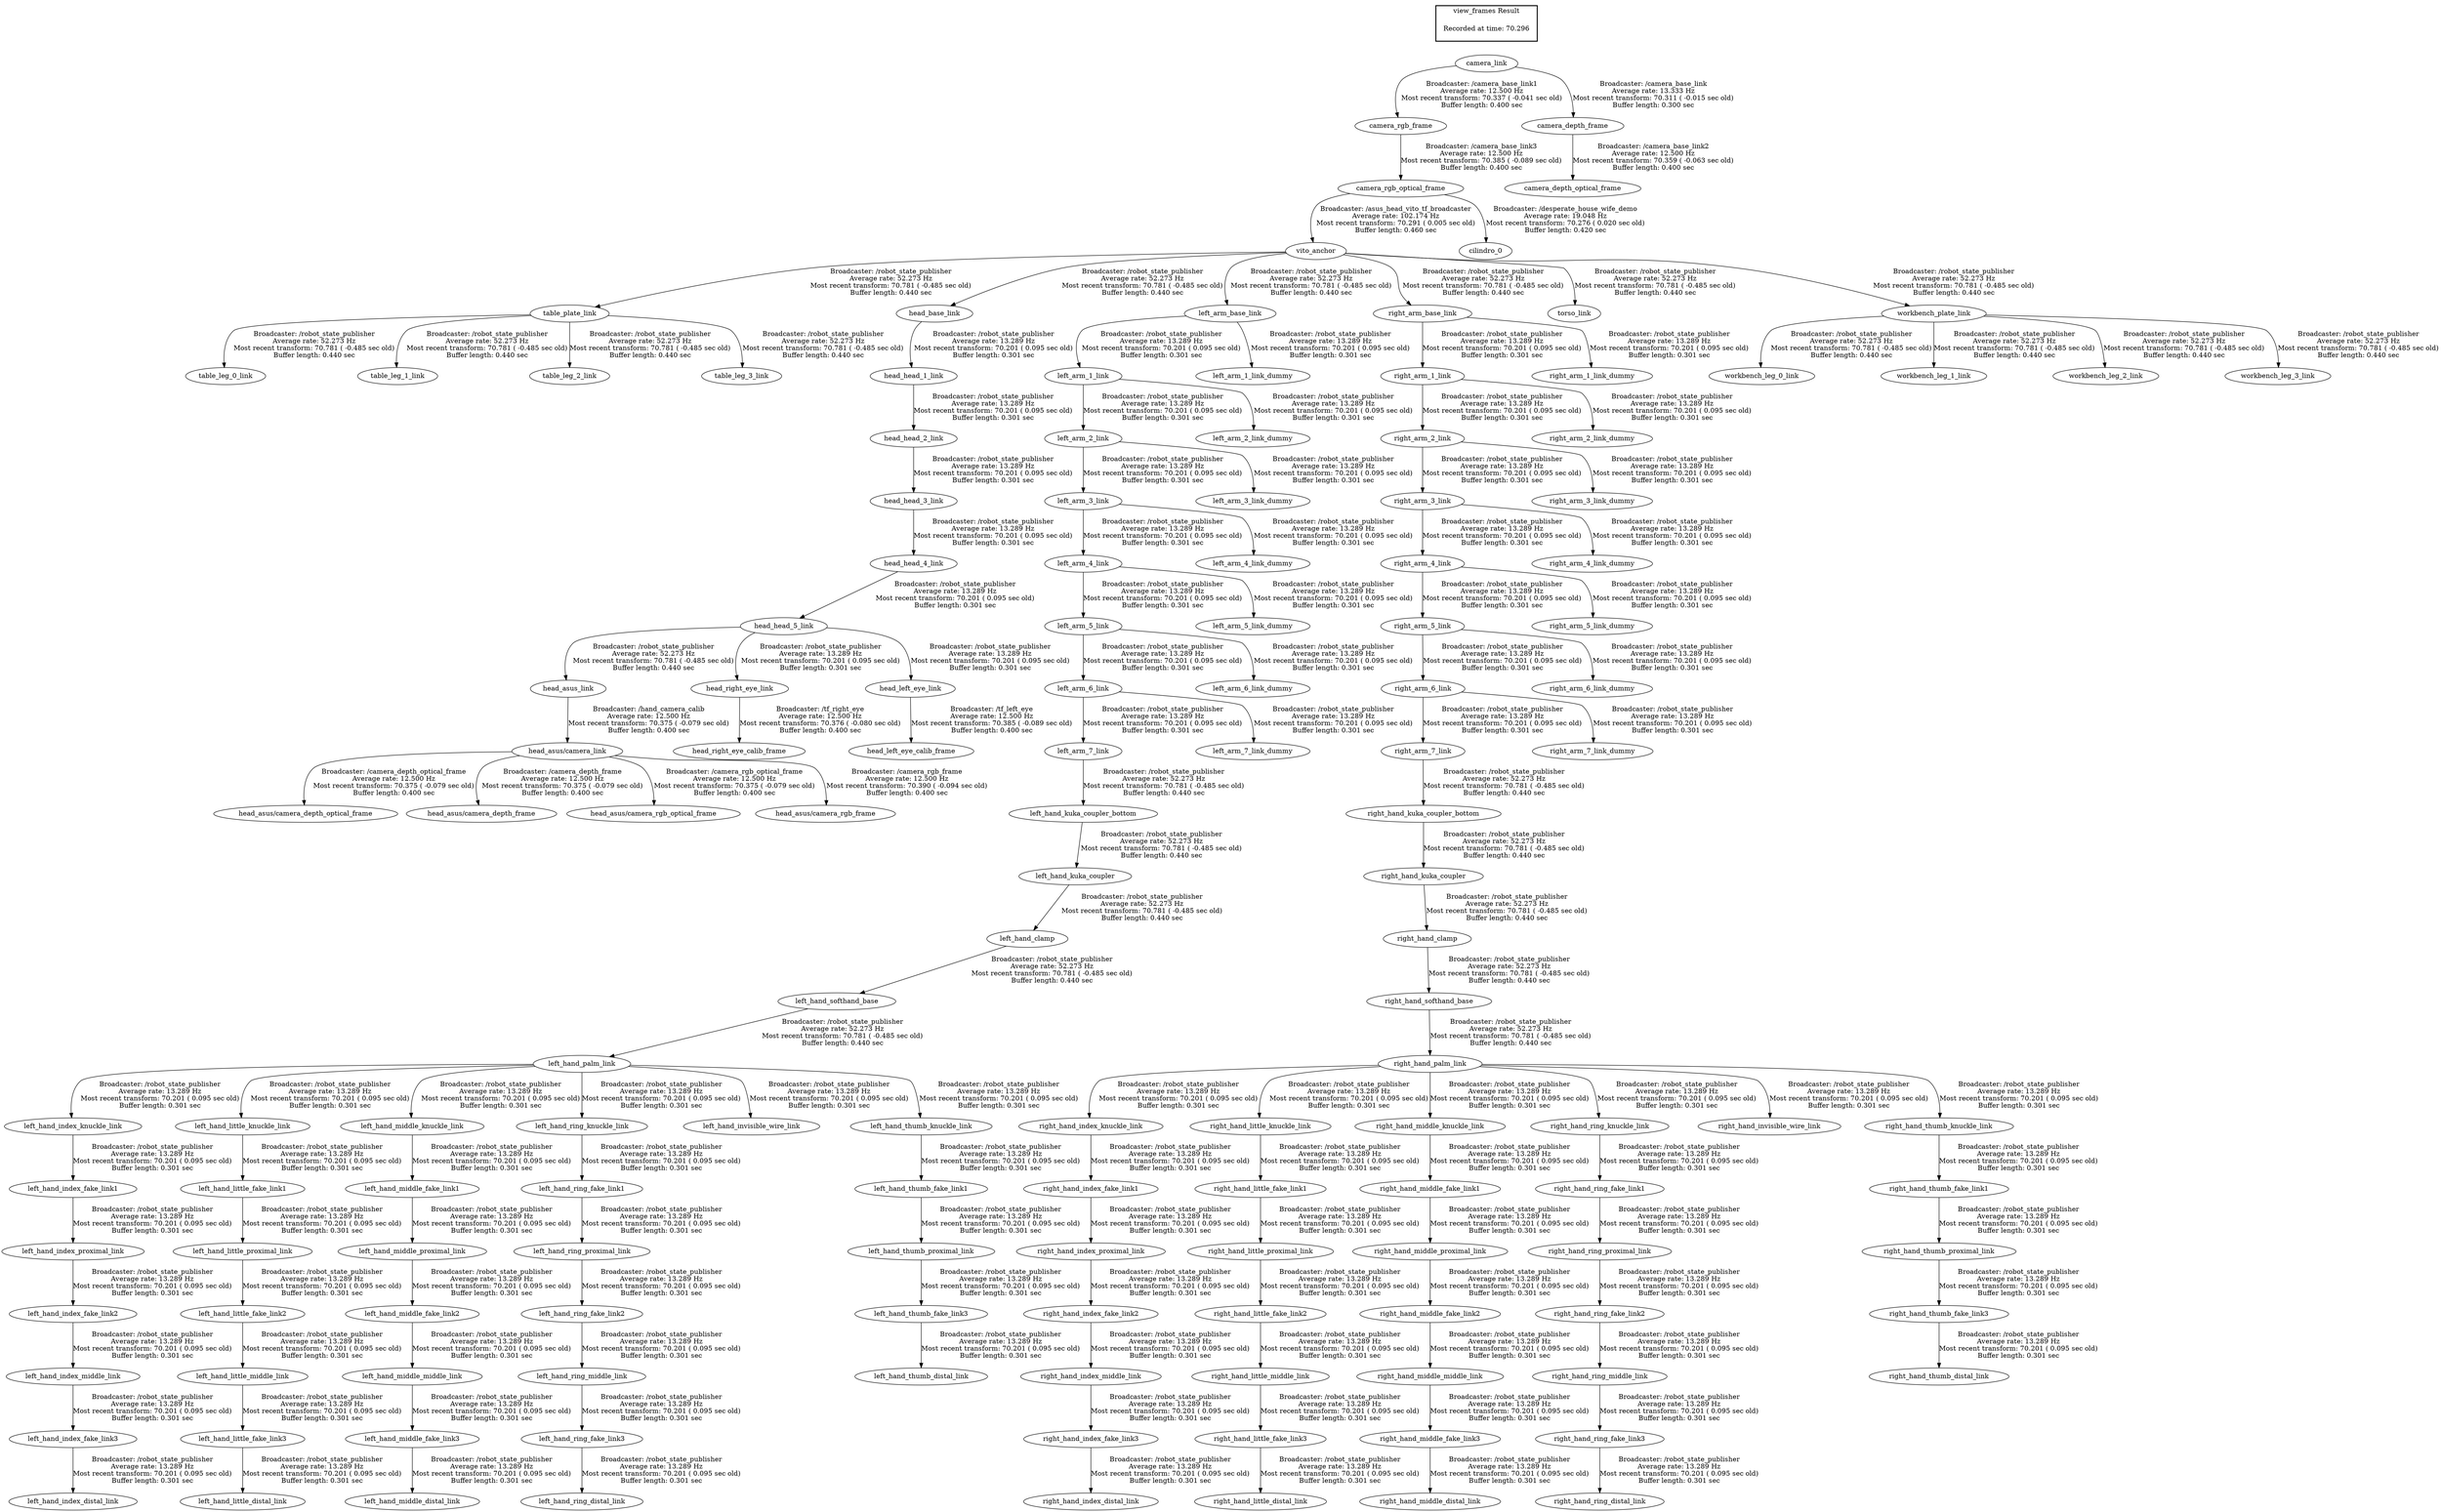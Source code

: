 digraph G {
"camera_rgb_optical_frame" -> "vito_anchor"[label="Broadcaster: /asus_head_vito_tf_broadcaster\nAverage rate: 102.174 Hz\nMost recent transform: 70.291 ( 0.005 sec old)\nBuffer length: 0.460 sec\n"];
"camera_rgb_frame" -> "camera_rgb_optical_frame"[label="Broadcaster: /camera_base_link3\nAverage rate: 12.500 Hz\nMost recent transform: 70.385 ( -0.089 sec old)\nBuffer length: 0.400 sec\n"];
"camera_link" -> "camera_rgb_frame"[label="Broadcaster: /camera_base_link1\nAverage rate: 12.500 Hz\nMost recent transform: 70.337 ( -0.041 sec old)\nBuffer length: 0.400 sec\n"];
"head_head_5_link" -> "head_asus_link"[label="Broadcaster: /robot_state_publisher\nAverage rate: 52.273 Hz\nMost recent transform: 70.781 ( -0.485 sec old)\nBuffer length: 0.440 sec\n"];
"head_head_4_link" -> "head_head_5_link"[label="Broadcaster: /robot_state_publisher\nAverage rate: 13.289 Hz\nMost recent transform: 70.201 ( 0.095 sec old)\nBuffer length: 0.301 sec\n"];
"left_hand_kuka_coupler_bottom" -> "left_hand_kuka_coupler"[label="Broadcaster: /robot_state_publisher\nAverage rate: 52.273 Hz\nMost recent transform: 70.781 ( -0.485 sec old)\nBuffer length: 0.440 sec\n"];
"left_arm_7_link" -> "left_hand_kuka_coupler_bottom"[label="Broadcaster: /robot_state_publisher\nAverage rate: 52.273 Hz\nMost recent transform: 70.781 ( -0.485 sec old)\nBuffer length: 0.440 sec\n"];
"left_arm_6_link" -> "left_arm_7_link"[label="Broadcaster: /robot_state_publisher\nAverage rate: 13.289 Hz\nMost recent transform: 70.201 ( 0.095 sec old)\nBuffer length: 0.301 sec\n"];
"left_hand_clamp" -> "left_hand_softhand_base"[label="Broadcaster: /robot_state_publisher\nAverage rate: 52.273 Hz\nMost recent transform: 70.781 ( -0.485 sec old)\nBuffer length: 0.440 sec\n"];
"left_hand_kuka_coupler" -> "left_hand_clamp"[label="Broadcaster: /robot_state_publisher\nAverage rate: 52.273 Hz\nMost recent transform: 70.781 ( -0.485 sec old)\nBuffer length: 0.440 sec\n"];
"left_hand_softhand_base" -> "left_hand_palm_link"[label="Broadcaster: /robot_state_publisher\nAverage rate: 52.273 Hz\nMost recent transform: 70.781 ( -0.485 sec old)\nBuffer length: 0.440 sec\n"];
"right_hand_kuka_coupler_bottom" -> "right_hand_kuka_coupler"[label="Broadcaster: /robot_state_publisher\nAverage rate: 52.273 Hz\nMost recent transform: 70.781 ( -0.485 sec old)\nBuffer length: 0.440 sec\n"];
"right_arm_7_link" -> "right_hand_kuka_coupler_bottom"[label="Broadcaster: /robot_state_publisher\nAverage rate: 52.273 Hz\nMost recent transform: 70.781 ( -0.485 sec old)\nBuffer length: 0.440 sec\n"];
"right_arm_6_link" -> "right_arm_7_link"[label="Broadcaster: /robot_state_publisher\nAverage rate: 13.289 Hz\nMost recent transform: 70.201 ( 0.095 sec old)\nBuffer length: 0.301 sec\n"];
"right_hand_clamp" -> "right_hand_softhand_base"[label="Broadcaster: /robot_state_publisher\nAverage rate: 52.273 Hz\nMost recent transform: 70.781 ( -0.485 sec old)\nBuffer length: 0.440 sec\n"];
"right_hand_kuka_coupler" -> "right_hand_clamp"[label="Broadcaster: /robot_state_publisher\nAverage rate: 52.273 Hz\nMost recent transform: 70.781 ( -0.485 sec old)\nBuffer length: 0.440 sec\n"];
"right_hand_softhand_base" -> "right_hand_palm_link"[label="Broadcaster: /robot_state_publisher\nAverage rate: 52.273 Hz\nMost recent transform: 70.781 ( -0.485 sec old)\nBuffer length: 0.440 sec\n"];
"table_plate_link" -> "table_leg_0_link"[label="Broadcaster: /robot_state_publisher\nAverage rate: 52.273 Hz\nMost recent transform: 70.781 ( -0.485 sec old)\nBuffer length: 0.440 sec\n"];
"vito_anchor" -> "table_plate_link"[label="Broadcaster: /robot_state_publisher\nAverage rate: 52.273 Hz\nMost recent transform: 70.781 ( -0.485 sec old)\nBuffer length: 0.440 sec\n"];
"table_plate_link" -> "table_leg_1_link"[label="Broadcaster: /robot_state_publisher\nAverage rate: 52.273 Hz\nMost recent transform: 70.781 ( -0.485 sec old)\nBuffer length: 0.440 sec\n"];
"table_plate_link" -> "table_leg_2_link"[label="Broadcaster: /robot_state_publisher\nAverage rate: 52.273 Hz\nMost recent transform: 70.781 ( -0.485 sec old)\nBuffer length: 0.440 sec\n"];
"table_plate_link" -> "table_leg_3_link"[label="Broadcaster: /robot_state_publisher\nAverage rate: 52.273 Hz\nMost recent transform: 70.781 ( -0.485 sec old)\nBuffer length: 0.440 sec\n"];
"vito_anchor" -> "head_base_link"[label="Broadcaster: /robot_state_publisher\nAverage rate: 52.273 Hz\nMost recent transform: 70.781 ( -0.485 sec old)\nBuffer length: 0.440 sec\n"];
"vito_anchor" -> "left_arm_base_link"[label="Broadcaster: /robot_state_publisher\nAverage rate: 52.273 Hz\nMost recent transform: 70.781 ( -0.485 sec old)\nBuffer length: 0.440 sec\n"];
"vito_anchor" -> "right_arm_base_link"[label="Broadcaster: /robot_state_publisher\nAverage rate: 52.273 Hz\nMost recent transform: 70.781 ( -0.485 sec old)\nBuffer length: 0.440 sec\n"];
"vito_anchor" -> "torso_link"[label="Broadcaster: /robot_state_publisher\nAverage rate: 52.273 Hz\nMost recent transform: 70.781 ( -0.485 sec old)\nBuffer length: 0.440 sec\n"];
"vito_anchor" -> "workbench_plate_link"[label="Broadcaster: /robot_state_publisher\nAverage rate: 52.273 Hz\nMost recent transform: 70.781 ( -0.485 sec old)\nBuffer length: 0.440 sec\n"];
"workbench_plate_link" -> "workbench_leg_0_link"[label="Broadcaster: /robot_state_publisher\nAverage rate: 52.273 Hz\nMost recent transform: 70.781 ( -0.485 sec old)\nBuffer length: 0.440 sec\n"];
"workbench_plate_link" -> "workbench_leg_1_link"[label="Broadcaster: /robot_state_publisher\nAverage rate: 52.273 Hz\nMost recent transform: 70.781 ( -0.485 sec old)\nBuffer length: 0.440 sec\n"];
"workbench_plate_link" -> "workbench_leg_2_link"[label="Broadcaster: /robot_state_publisher\nAverage rate: 52.273 Hz\nMost recent transform: 70.781 ( -0.485 sec old)\nBuffer length: 0.440 sec\n"];
"workbench_plate_link" -> "workbench_leg_3_link"[label="Broadcaster: /robot_state_publisher\nAverage rate: 52.273 Hz\nMost recent transform: 70.781 ( -0.485 sec old)\nBuffer length: 0.440 sec\n"];
"camera_rgb_optical_frame" -> "cilindro_0"[label="Broadcaster: /desperate_house_wife_demo\nAverage rate: 19.048 Hz\nMost recent transform: 70.276 ( 0.020 sec old)\nBuffer length: 0.420 sec\n"];
"camera_depth_frame" -> "camera_depth_optical_frame"[label="Broadcaster: /camera_base_link2\nAverage rate: 12.500 Hz\nMost recent transform: 70.359 ( -0.063 sec old)\nBuffer length: 0.400 sec\n"];
"camera_link" -> "camera_depth_frame"[label="Broadcaster: /camera_base_link\nAverage rate: 13.333 Hz\nMost recent transform: 70.311 ( -0.015 sec old)\nBuffer length: 0.300 sec\n"];
"head_asus/camera_link" -> "head_asus/camera_depth_optical_frame"[label="Broadcaster: /camera_depth_optical_frame\nAverage rate: 12.500 Hz\nMost recent transform: 70.375 ( -0.079 sec old)\nBuffer length: 0.400 sec\n"];
"head_asus_link" -> "head_asus/camera_link"[label="Broadcaster: /hand_camera_calib\nAverage rate: 12.500 Hz\nMost recent transform: 70.375 ( -0.079 sec old)\nBuffer length: 0.400 sec\n"];
"head_asus/camera_link" -> "head_asus/camera_depth_frame"[label="Broadcaster: /camera_depth_frame\nAverage rate: 12.500 Hz\nMost recent transform: 70.375 ( -0.079 sec old)\nBuffer length: 0.400 sec\n"];
"head_asus/camera_link" -> "head_asus/camera_rgb_optical_frame"[label="Broadcaster: /camera_rgb_optical_frame\nAverage rate: 12.500 Hz\nMost recent transform: 70.375 ( -0.079 sec old)\nBuffer length: 0.400 sec\n"];
"head_right_eye_link" -> "head_right_eye_calib_frame"[label="Broadcaster: /tf_right_eye\nAverage rate: 12.500 Hz\nMost recent transform: 70.376 ( -0.080 sec old)\nBuffer length: 0.400 sec\n"];
"head_head_5_link" -> "head_right_eye_link"[label="Broadcaster: /robot_state_publisher\nAverage rate: 13.289 Hz\nMost recent transform: 70.201 ( 0.095 sec old)\nBuffer length: 0.301 sec\n"];
"head_left_eye_link" -> "head_left_eye_calib_frame"[label="Broadcaster: /tf_left_eye\nAverage rate: 12.500 Hz\nMost recent transform: 70.385 ( -0.089 sec old)\nBuffer length: 0.400 sec\n"];
"head_head_5_link" -> "head_left_eye_link"[label="Broadcaster: /robot_state_publisher\nAverage rate: 13.289 Hz\nMost recent transform: 70.201 ( 0.095 sec old)\nBuffer length: 0.301 sec\n"];
"head_asus/camera_link" -> "head_asus/camera_rgb_frame"[label="Broadcaster: /camera_rgb_frame\nAverage rate: 12.500 Hz\nMost recent transform: 70.390 ( -0.094 sec old)\nBuffer length: 0.400 sec\n"];
"head_head_3_link" -> "head_head_4_link"[label="Broadcaster: /robot_state_publisher\nAverage rate: 13.289 Hz\nMost recent transform: 70.201 ( 0.095 sec old)\nBuffer length: 0.301 sec\n"];
"head_head_2_link" -> "head_head_3_link"[label="Broadcaster: /robot_state_publisher\nAverage rate: 13.289 Hz\nMost recent transform: 70.201 ( 0.095 sec old)\nBuffer length: 0.301 sec\n"];
"head_base_link" -> "head_head_1_link"[label="Broadcaster: /robot_state_publisher\nAverage rate: 13.289 Hz\nMost recent transform: 70.201 ( 0.095 sec old)\nBuffer length: 0.301 sec\n"];
"head_head_1_link" -> "head_head_2_link"[label="Broadcaster: /robot_state_publisher\nAverage rate: 13.289 Hz\nMost recent transform: 70.201 ( 0.095 sec old)\nBuffer length: 0.301 sec\n"];
"left_arm_base_link" -> "left_arm_1_link"[label="Broadcaster: /robot_state_publisher\nAverage rate: 13.289 Hz\nMost recent transform: 70.201 ( 0.095 sec old)\nBuffer length: 0.301 sec\n"];
"left_arm_base_link" -> "left_arm_1_link_dummy"[label="Broadcaster: /robot_state_publisher\nAverage rate: 13.289 Hz\nMost recent transform: 70.201 ( 0.095 sec old)\nBuffer length: 0.301 sec\n"];
"left_arm_1_link" -> "left_arm_2_link"[label="Broadcaster: /robot_state_publisher\nAverage rate: 13.289 Hz\nMost recent transform: 70.201 ( 0.095 sec old)\nBuffer length: 0.301 sec\n"];
"left_arm_1_link" -> "left_arm_2_link_dummy"[label="Broadcaster: /robot_state_publisher\nAverage rate: 13.289 Hz\nMost recent transform: 70.201 ( 0.095 sec old)\nBuffer length: 0.301 sec\n"];
"left_arm_2_link" -> "left_arm_3_link"[label="Broadcaster: /robot_state_publisher\nAverage rate: 13.289 Hz\nMost recent transform: 70.201 ( 0.095 sec old)\nBuffer length: 0.301 sec\n"];
"left_arm_2_link" -> "left_arm_3_link_dummy"[label="Broadcaster: /robot_state_publisher\nAverage rate: 13.289 Hz\nMost recent transform: 70.201 ( 0.095 sec old)\nBuffer length: 0.301 sec\n"];
"left_arm_3_link" -> "left_arm_4_link"[label="Broadcaster: /robot_state_publisher\nAverage rate: 13.289 Hz\nMost recent transform: 70.201 ( 0.095 sec old)\nBuffer length: 0.301 sec\n"];
"left_arm_3_link" -> "left_arm_4_link_dummy"[label="Broadcaster: /robot_state_publisher\nAverage rate: 13.289 Hz\nMost recent transform: 70.201 ( 0.095 sec old)\nBuffer length: 0.301 sec\n"];
"left_arm_4_link" -> "left_arm_5_link"[label="Broadcaster: /robot_state_publisher\nAverage rate: 13.289 Hz\nMost recent transform: 70.201 ( 0.095 sec old)\nBuffer length: 0.301 sec\n"];
"left_arm_4_link" -> "left_arm_5_link_dummy"[label="Broadcaster: /robot_state_publisher\nAverage rate: 13.289 Hz\nMost recent transform: 70.201 ( 0.095 sec old)\nBuffer length: 0.301 sec\n"];
"left_arm_5_link" -> "left_arm_6_link"[label="Broadcaster: /robot_state_publisher\nAverage rate: 13.289 Hz\nMost recent transform: 70.201 ( 0.095 sec old)\nBuffer length: 0.301 sec\n"];
"left_arm_5_link" -> "left_arm_6_link_dummy"[label="Broadcaster: /robot_state_publisher\nAverage rate: 13.289 Hz\nMost recent transform: 70.201 ( 0.095 sec old)\nBuffer length: 0.301 sec\n"];
"left_arm_6_link" -> "left_arm_7_link_dummy"[label="Broadcaster: /robot_state_publisher\nAverage rate: 13.289 Hz\nMost recent transform: 70.201 ( 0.095 sec old)\nBuffer length: 0.301 sec\n"];
"left_hand_palm_link" -> "left_hand_index_knuckle_link"[label="Broadcaster: /robot_state_publisher\nAverage rate: 13.289 Hz\nMost recent transform: 70.201 ( 0.095 sec old)\nBuffer length: 0.301 sec\n"];
"left_hand_index_knuckle_link" -> "left_hand_index_fake_link1"[label="Broadcaster: /robot_state_publisher\nAverage rate: 13.289 Hz\nMost recent transform: 70.201 ( 0.095 sec old)\nBuffer length: 0.301 sec\n"];
"left_hand_index_fake_link1" -> "left_hand_index_proximal_link"[label="Broadcaster: /robot_state_publisher\nAverage rate: 13.289 Hz\nMost recent transform: 70.201 ( 0.095 sec old)\nBuffer length: 0.301 sec\n"];
"left_hand_index_proximal_link" -> "left_hand_index_fake_link2"[label="Broadcaster: /robot_state_publisher\nAverage rate: 13.289 Hz\nMost recent transform: 70.201 ( 0.095 sec old)\nBuffer length: 0.301 sec\n"];
"left_hand_index_fake_link2" -> "left_hand_index_middle_link"[label="Broadcaster: /robot_state_publisher\nAverage rate: 13.289 Hz\nMost recent transform: 70.201 ( 0.095 sec old)\nBuffer length: 0.301 sec\n"];
"left_hand_index_middle_link" -> "left_hand_index_fake_link3"[label="Broadcaster: /robot_state_publisher\nAverage rate: 13.289 Hz\nMost recent transform: 70.201 ( 0.095 sec old)\nBuffer length: 0.301 sec\n"];
"left_hand_index_fake_link3" -> "left_hand_index_distal_link"[label="Broadcaster: /robot_state_publisher\nAverage rate: 13.289 Hz\nMost recent transform: 70.201 ( 0.095 sec old)\nBuffer length: 0.301 sec\n"];
"left_hand_palm_link" -> "left_hand_little_knuckle_link"[label="Broadcaster: /robot_state_publisher\nAverage rate: 13.289 Hz\nMost recent transform: 70.201 ( 0.095 sec old)\nBuffer length: 0.301 sec\n"];
"left_hand_little_knuckle_link" -> "left_hand_little_fake_link1"[label="Broadcaster: /robot_state_publisher\nAverage rate: 13.289 Hz\nMost recent transform: 70.201 ( 0.095 sec old)\nBuffer length: 0.301 sec\n"];
"left_hand_little_fake_link1" -> "left_hand_little_proximal_link"[label="Broadcaster: /robot_state_publisher\nAverage rate: 13.289 Hz\nMost recent transform: 70.201 ( 0.095 sec old)\nBuffer length: 0.301 sec\n"];
"left_hand_little_proximal_link" -> "left_hand_little_fake_link2"[label="Broadcaster: /robot_state_publisher\nAverage rate: 13.289 Hz\nMost recent transform: 70.201 ( 0.095 sec old)\nBuffer length: 0.301 sec\n"];
"left_hand_little_fake_link2" -> "left_hand_little_middle_link"[label="Broadcaster: /robot_state_publisher\nAverage rate: 13.289 Hz\nMost recent transform: 70.201 ( 0.095 sec old)\nBuffer length: 0.301 sec\n"];
"left_hand_little_middle_link" -> "left_hand_little_fake_link3"[label="Broadcaster: /robot_state_publisher\nAverage rate: 13.289 Hz\nMost recent transform: 70.201 ( 0.095 sec old)\nBuffer length: 0.301 sec\n"];
"left_hand_little_fake_link3" -> "left_hand_little_distal_link"[label="Broadcaster: /robot_state_publisher\nAverage rate: 13.289 Hz\nMost recent transform: 70.201 ( 0.095 sec old)\nBuffer length: 0.301 sec\n"];
"left_hand_palm_link" -> "left_hand_middle_knuckle_link"[label="Broadcaster: /robot_state_publisher\nAverage rate: 13.289 Hz\nMost recent transform: 70.201 ( 0.095 sec old)\nBuffer length: 0.301 sec\n"];
"left_hand_middle_knuckle_link" -> "left_hand_middle_fake_link1"[label="Broadcaster: /robot_state_publisher\nAverage rate: 13.289 Hz\nMost recent transform: 70.201 ( 0.095 sec old)\nBuffer length: 0.301 sec\n"];
"left_hand_middle_fake_link1" -> "left_hand_middle_proximal_link"[label="Broadcaster: /robot_state_publisher\nAverage rate: 13.289 Hz\nMost recent transform: 70.201 ( 0.095 sec old)\nBuffer length: 0.301 sec\n"];
"left_hand_middle_proximal_link" -> "left_hand_middle_fake_link2"[label="Broadcaster: /robot_state_publisher\nAverage rate: 13.289 Hz\nMost recent transform: 70.201 ( 0.095 sec old)\nBuffer length: 0.301 sec\n"];
"left_hand_middle_fake_link2" -> "left_hand_middle_middle_link"[label="Broadcaster: /robot_state_publisher\nAverage rate: 13.289 Hz\nMost recent transform: 70.201 ( 0.095 sec old)\nBuffer length: 0.301 sec\n"];
"left_hand_middle_middle_link" -> "left_hand_middle_fake_link3"[label="Broadcaster: /robot_state_publisher\nAverage rate: 13.289 Hz\nMost recent transform: 70.201 ( 0.095 sec old)\nBuffer length: 0.301 sec\n"];
"left_hand_middle_fake_link3" -> "left_hand_middle_distal_link"[label="Broadcaster: /robot_state_publisher\nAverage rate: 13.289 Hz\nMost recent transform: 70.201 ( 0.095 sec old)\nBuffer length: 0.301 sec\n"];
"left_hand_palm_link" -> "left_hand_ring_knuckle_link"[label="Broadcaster: /robot_state_publisher\nAverage rate: 13.289 Hz\nMost recent transform: 70.201 ( 0.095 sec old)\nBuffer length: 0.301 sec\n"];
"left_hand_ring_knuckle_link" -> "left_hand_ring_fake_link1"[label="Broadcaster: /robot_state_publisher\nAverage rate: 13.289 Hz\nMost recent transform: 70.201 ( 0.095 sec old)\nBuffer length: 0.301 sec\n"];
"left_hand_ring_fake_link1" -> "left_hand_ring_proximal_link"[label="Broadcaster: /robot_state_publisher\nAverage rate: 13.289 Hz\nMost recent transform: 70.201 ( 0.095 sec old)\nBuffer length: 0.301 sec\n"];
"left_hand_ring_proximal_link" -> "left_hand_ring_fake_link2"[label="Broadcaster: /robot_state_publisher\nAverage rate: 13.289 Hz\nMost recent transform: 70.201 ( 0.095 sec old)\nBuffer length: 0.301 sec\n"];
"left_hand_ring_fake_link2" -> "left_hand_ring_middle_link"[label="Broadcaster: /robot_state_publisher\nAverage rate: 13.289 Hz\nMost recent transform: 70.201 ( 0.095 sec old)\nBuffer length: 0.301 sec\n"];
"left_hand_ring_middle_link" -> "left_hand_ring_fake_link3"[label="Broadcaster: /robot_state_publisher\nAverage rate: 13.289 Hz\nMost recent transform: 70.201 ( 0.095 sec old)\nBuffer length: 0.301 sec\n"];
"left_hand_ring_fake_link3" -> "left_hand_ring_distal_link"[label="Broadcaster: /robot_state_publisher\nAverage rate: 13.289 Hz\nMost recent transform: 70.201 ( 0.095 sec old)\nBuffer length: 0.301 sec\n"];
"left_hand_palm_link" -> "left_hand_invisible_wire_link"[label="Broadcaster: /robot_state_publisher\nAverage rate: 13.289 Hz\nMost recent transform: 70.201 ( 0.095 sec old)\nBuffer length: 0.301 sec\n"];
"left_hand_palm_link" -> "left_hand_thumb_knuckle_link"[label="Broadcaster: /robot_state_publisher\nAverage rate: 13.289 Hz\nMost recent transform: 70.201 ( 0.095 sec old)\nBuffer length: 0.301 sec\n"];
"left_hand_thumb_knuckle_link" -> "left_hand_thumb_fake_link1"[label="Broadcaster: /robot_state_publisher\nAverage rate: 13.289 Hz\nMost recent transform: 70.201 ( 0.095 sec old)\nBuffer length: 0.301 sec\n"];
"left_hand_thumb_fake_link1" -> "left_hand_thumb_proximal_link"[label="Broadcaster: /robot_state_publisher\nAverage rate: 13.289 Hz\nMost recent transform: 70.201 ( 0.095 sec old)\nBuffer length: 0.301 sec\n"];
"left_hand_thumb_proximal_link" -> "left_hand_thumb_fake_link3"[label="Broadcaster: /robot_state_publisher\nAverage rate: 13.289 Hz\nMost recent transform: 70.201 ( 0.095 sec old)\nBuffer length: 0.301 sec\n"];
"left_hand_thumb_fake_link3" -> "left_hand_thumb_distal_link"[label="Broadcaster: /robot_state_publisher\nAverage rate: 13.289 Hz\nMost recent transform: 70.201 ( 0.095 sec old)\nBuffer length: 0.301 sec\n"];
"right_arm_base_link" -> "right_arm_1_link"[label="Broadcaster: /robot_state_publisher\nAverage rate: 13.289 Hz\nMost recent transform: 70.201 ( 0.095 sec old)\nBuffer length: 0.301 sec\n"];
"right_arm_base_link" -> "right_arm_1_link_dummy"[label="Broadcaster: /robot_state_publisher\nAverage rate: 13.289 Hz\nMost recent transform: 70.201 ( 0.095 sec old)\nBuffer length: 0.301 sec\n"];
"right_arm_1_link" -> "right_arm_2_link"[label="Broadcaster: /robot_state_publisher\nAverage rate: 13.289 Hz\nMost recent transform: 70.201 ( 0.095 sec old)\nBuffer length: 0.301 sec\n"];
"right_arm_1_link" -> "right_arm_2_link_dummy"[label="Broadcaster: /robot_state_publisher\nAverage rate: 13.289 Hz\nMost recent transform: 70.201 ( 0.095 sec old)\nBuffer length: 0.301 sec\n"];
"right_arm_2_link" -> "right_arm_3_link"[label="Broadcaster: /robot_state_publisher\nAverage rate: 13.289 Hz\nMost recent transform: 70.201 ( 0.095 sec old)\nBuffer length: 0.301 sec\n"];
"right_arm_2_link" -> "right_arm_3_link_dummy"[label="Broadcaster: /robot_state_publisher\nAverage rate: 13.289 Hz\nMost recent transform: 70.201 ( 0.095 sec old)\nBuffer length: 0.301 sec\n"];
"right_arm_3_link" -> "right_arm_4_link"[label="Broadcaster: /robot_state_publisher\nAverage rate: 13.289 Hz\nMost recent transform: 70.201 ( 0.095 sec old)\nBuffer length: 0.301 sec\n"];
"right_arm_3_link" -> "right_arm_4_link_dummy"[label="Broadcaster: /robot_state_publisher\nAverage rate: 13.289 Hz\nMost recent transform: 70.201 ( 0.095 sec old)\nBuffer length: 0.301 sec\n"];
"right_arm_4_link" -> "right_arm_5_link"[label="Broadcaster: /robot_state_publisher\nAverage rate: 13.289 Hz\nMost recent transform: 70.201 ( 0.095 sec old)\nBuffer length: 0.301 sec\n"];
"right_arm_4_link" -> "right_arm_5_link_dummy"[label="Broadcaster: /robot_state_publisher\nAverage rate: 13.289 Hz\nMost recent transform: 70.201 ( 0.095 sec old)\nBuffer length: 0.301 sec\n"];
"right_arm_5_link" -> "right_arm_6_link"[label="Broadcaster: /robot_state_publisher\nAverage rate: 13.289 Hz\nMost recent transform: 70.201 ( 0.095 sec old)\nBuffer length: 0.301 sec\n"];
"right_arm_5_link" -> "right_arm_6_link_dummy"[label="Broadcaster: /robot_state_publisher\nAverage rate: 13.289 Hz\nMost recent transform: 70.201 ( 0.095 sec old)\nBuffer length: 0.301 sec\n"];
"right_arm_6_link" -> "right_arm_7_link_dummy"[label="Broadcaster: /robot_state_publisher\nAverage rate: 13.289 Hz\nMost recent transform: 70.201 ( 0.095 sec old)\nBuffer length: 0.301 sec\n"];
"right_hand_palm_link" -> "right_hand_index_knuckle_link"[label="Broadcaster: /robot_state_publisher\nAverage rate: 13.289 Hz\nMost recent transform: 70.201 ( 0.095 sec old)\nBuffer length: 0.301 sec\n"];
"right_hand_index_knuckle_link" -> "right_hand_index_fake_link1"[label="Broadcaster: /robot_state_publisher\nAverage rate: 13.289 Hz\nMost recent transform: 70.201 ( 0.095 sec old)\nBuffer length: 0.301 sec\n"];
"right_hand_index_fake_link1" -> "right_hand_index_proximal_link"[label="Broadcaster: /robot_state_publisher\nAverage rate: 13.289 Hz\nMost recent transform: 70.201 ( 0.095 sec old)\nBuffer length: 0.301 sec\n"];
"right_hand_index_proximal_link" -> "right_hand_index_fake_link2"[label="Broadcaster: /robot_state_publisher\nAverage rate: 13.289 Hz\nMost recent transform: 70.201 ( 0.095 sec old)\nBuffer length: 0.301 sec\n"];
"right_hand_index_fake_link2" -> "right_hand_index_middle_link"[label="Broadcaster: /robot_state_publisher\nAverage rate: 13.289 Hz\nMost recent transform: 70.201 ( 0.095 sec old)\nBuffer length: 0.301 sec\n"];
"right_hand_index_middle_link" -> "right_hand_index_fake_link3"[label="Broadcaster: /robot_state_publisher\nAverage rate: 13.289 Hz\nMost recent transform: 70.201 ( 0.095 sec old)\nBuffer length: 0.301 sec\n"];
"right_hand_index_fake_link3" -> "right_hand_index_distal_link"[label="Broadcaster: /robot_state_publisher\nAverage rate: 13.289 Hz\nMost recent transform: 70.201 ( 0.095 sec old)\nBuffer length: 0.301 sec\n"];
"right_hand_palm_link" -> "right_hand_little_knuckle_link"[label="Broadcaster: /robot_state_publisher\nAverage rate: 13.289 Hz\nMost recent transform: 70.201 ( 0.095 sec old)\nBuffer length: 0.301 sec\n"];
"right_hand_little_knuckle_link" -> "right_hand_little_fake_link1"[label="Broadcaster: /robot_state_publisher\nAverage rate: 13.289 Hz\nMost recent transform: 70.201 ( 0.095 sec old)\nBuffer length: 0.301 sec\n"];
"right_hand_little_fake_link1" -> "right_hand_little_proximal_link"[label="Broadcaster: /robot_state_publisher\nAverage rate: 13.289 Hz\nMost recent transform: 70.201 ( 0.095 sec old)\nBuffer length: 0.301 sec\n"];
"right_hand_little_proximal_link" -> "right_hand_little_fake_link2"[label="Broadcaster: /robot_state_publisher\nAverage rate: 13.289 Hz\nMost recent transform: 70.201 ( 0.095 sec old)\nBuffer length: 0.301 sec\n"];
"right_hand_little_fake_link2" -> "right_hand_little_middle_link"[label="Broadcaster: /robot_state_publisher\nAverage rate: 13.289 Hz\nMost recent transform: 70.201 ( 0.095 sec old)\nBuffer length: 0.301 sec\n"];
"right_hand_little_middle_link" -> "right_hand_little_fake_link3"[label="Broadcaster: /robot_state_publisher\nAverage rate: 13.289 Hz\nMost recent transform: 70.201 ( 0.095 sec old)\nBuffer length: 0.301 sec\n"];
"right_hand_little_fake_link3" -> "right_hand_little_distal_link"[label="Broadcaster: /robot_state_publisher\nAverage rate: 13.289 Hz\nMost recent transform: 70.201 ( 0.095 sec old)\nBuffer length: 0.301 sec\n"];
"right_hand_palm_link" -> "right_hand_middle_knuckle_link"[label="Broadcaster: /robot_state_publisher\nAverage rate: 13.289 Hz\nMost recent transform: 70.201 ( 0.095 sec old)\nBuffer length: 0.301 sec\n"];
"right_hand_middle_knuckle_link" -> "right_hand_middle_fake_link1"[label="Broadcaster: /robot_state_publisher\nAverage rate: 13.289 Hz\nMost recent transform: 70.201 ( 0.095 sec old)\nBuffer length: 0.301 sec\n"];
"right_hand_middle_fake_link1" -> "right_hand_middle_proximal_link"[label="Broadcaster: /robot_state_publisher\nAverage rate: 13.289 Hz\nMost recent transform: 70.201 ( 0.095 sec old)\nBuffer length: 0.301 sec\n"];
"right_hand_middle_proximal_link" -> "right_hand_middle_fake_link2"[label="Broadcaster: /robot_state_publisher\nAverage rate: 13.289 Hz\nMost recent transform: 70.201 ( 0.095 sec old)\nBuffer length: 0.301 sec\n"];
"right_hand_middle_fake_link2" -> "right_hand_middle_middle_link"[label="Broadcaster: /robot_state_publisher\nAverage rate: 13.289 Hz\nMost recent transform: 70.201 ( 0.095 sec old)\nBuffer length: 0.301 sec\n"];
"right_hand_middle_middle_link" -> "right_hand_middle_fake_link3"[label="Broadcaster: /robot_state_publisher\nAverage rate: 13.289 Hz\nMost recent transform: 70.201 ( 0.095 sec old)\nBuffer length: 0.301 sec\n"];
"right_hand_middle_fake_link3" -> "right_hand_middle_distal_link"[label="Broadcaster: /robot_state_publisher\nAverage rate: 13.289 Hz\nMost recent transform: 70.201 ( 0.095 sec old)\nBuffer length: 0.301 sec\n"];
"right_hand_palm_link" -> "right_hand_ring_knuckle_link"[label="Broadcaster: /robot_state_publisher\nAverage rate: 13.289 Hz\nMost recent transform: 70.201 ( 0.095 sec old)\nBuffer length: 0.301 sec\n"];
"right_hand_ring_knuckle_link" -> "right_hand_ring_fake_link1"[label="Broadcaster: /robot_state_publisher\nAverage rate: 13.289 Hz\nMost recent transform: 70.201 ( 0.095 sec old)\nBuffer length: 0.301 sec\n"];
"right_hand_ring_fake_link1" -> "right_hand_ring_proximal_link"[label="Broadcaster: /robot_state_publisher\nAverage rate: 13.289 Hz\nMost recent transform: 70.201 ( 0.095 sec old)\nBuffer length: 0.301 sec\n"];
"right_hand_ring_proximal_link" -> "right_hand_ring_fake_link2"[label="Broadcaster: /robot_state_publisher\nAverage rate: 13.289 Hz\nMost recent transform: 70.201 ( 0.095 sec old)\nBuffer length: 0.301 sec\n"];
"right_hand_ring_fake_link2" -> "right_hand_ring_middle_link"[label="Broadcaster: /robot_state_publisher\nAverage rate: 13.289 Hz\nMost recent transform: 70.201 ( 0.095 sec old)\nBuffer length: 0.301 sec\n"];
"right_hand_ring_middle_link" -> "right_hand_ring_fake_link3"[label="Broadcaster: /robot_state_publisher\nAverage rate: 13.289 Hz\nMost recent transform: 70.201 ( 0.095 sec old)\nBuffer length: 0.301 sec\n"];
"right_hand_ring_fake_link3" -> "right_hand_ring_distal_link"[label="Broadcaster: /robot_state_publisher\nAverage rate: 13.289 Hz\nMost recent transform: 70.201 ( 0.095 sec old)\nBuffer length: 0.301 sec\n"];
"right_hand_palm_link" -> "right_hand_invisible_wire_link"[label="Broadcaster: /robot_state_publisher\nAverage rate: 13.289 Hz\nMost recent transform: 70.201 ( 0.095 sec old)\nBuffer length: 0.301 sec\n"];
"right_hand_palm_link" -> "right_hand_thumb_knuckle_link"[label="Broadcaster: /robot_state_publisher\nAverage rate: 13.289 Hz\nMost recent transform: 70.201 ( 0.095 sec old)\nBuffer length: 0.301 sec\n"];
"right_hand_thumb_knuckle_link" -> "right_hand_thumb_fake_link1"[label="Broadcaster: /robot_state_publisher\nAverage rate: 13.289 Hz\nMost recent transform: 70.201 ( 0.095 sec old)\nBuffer length: 0.301 sec\n"];
"right_hand_thumb_fake_link1" -> "right_hand_thumb_proximal_link"[label="Broadcaster: /robot_state_publisher\nAverage rate: 13.289 Hz\nMost recent transform: 70.201 ( 0.095 sec old)\nBuffer length: 0.301 sec\n"];
"right_hand_thumb_proximal_link" -> "right_hand_thumb_fake_link3"[label="Broadcaster: /robot_state_publisher\nAverage rate: 13.289 Hz\nMost recent transform: 70.201 ( 0.095 sec old)\nBuffer length: 0.301 sec\n"];
"right_hand_thumb_fake_link3" -> "right_hand_thumb_distal_link"[label="Broadcaster: /robot_state_publisher\nAverage rate: 13.289 Hz\nMost recent transform: 70.201 ( 0.095 sec old)\nBuffer length: 0.301 sec\n"];
edge [style=invis];
 subgraph cluster_legend { style=bold; color=black; label ="view_frames Result";
"Recorded at time: 70.296"[ shape=plaintext ] ;
 }->"camera_link";
}